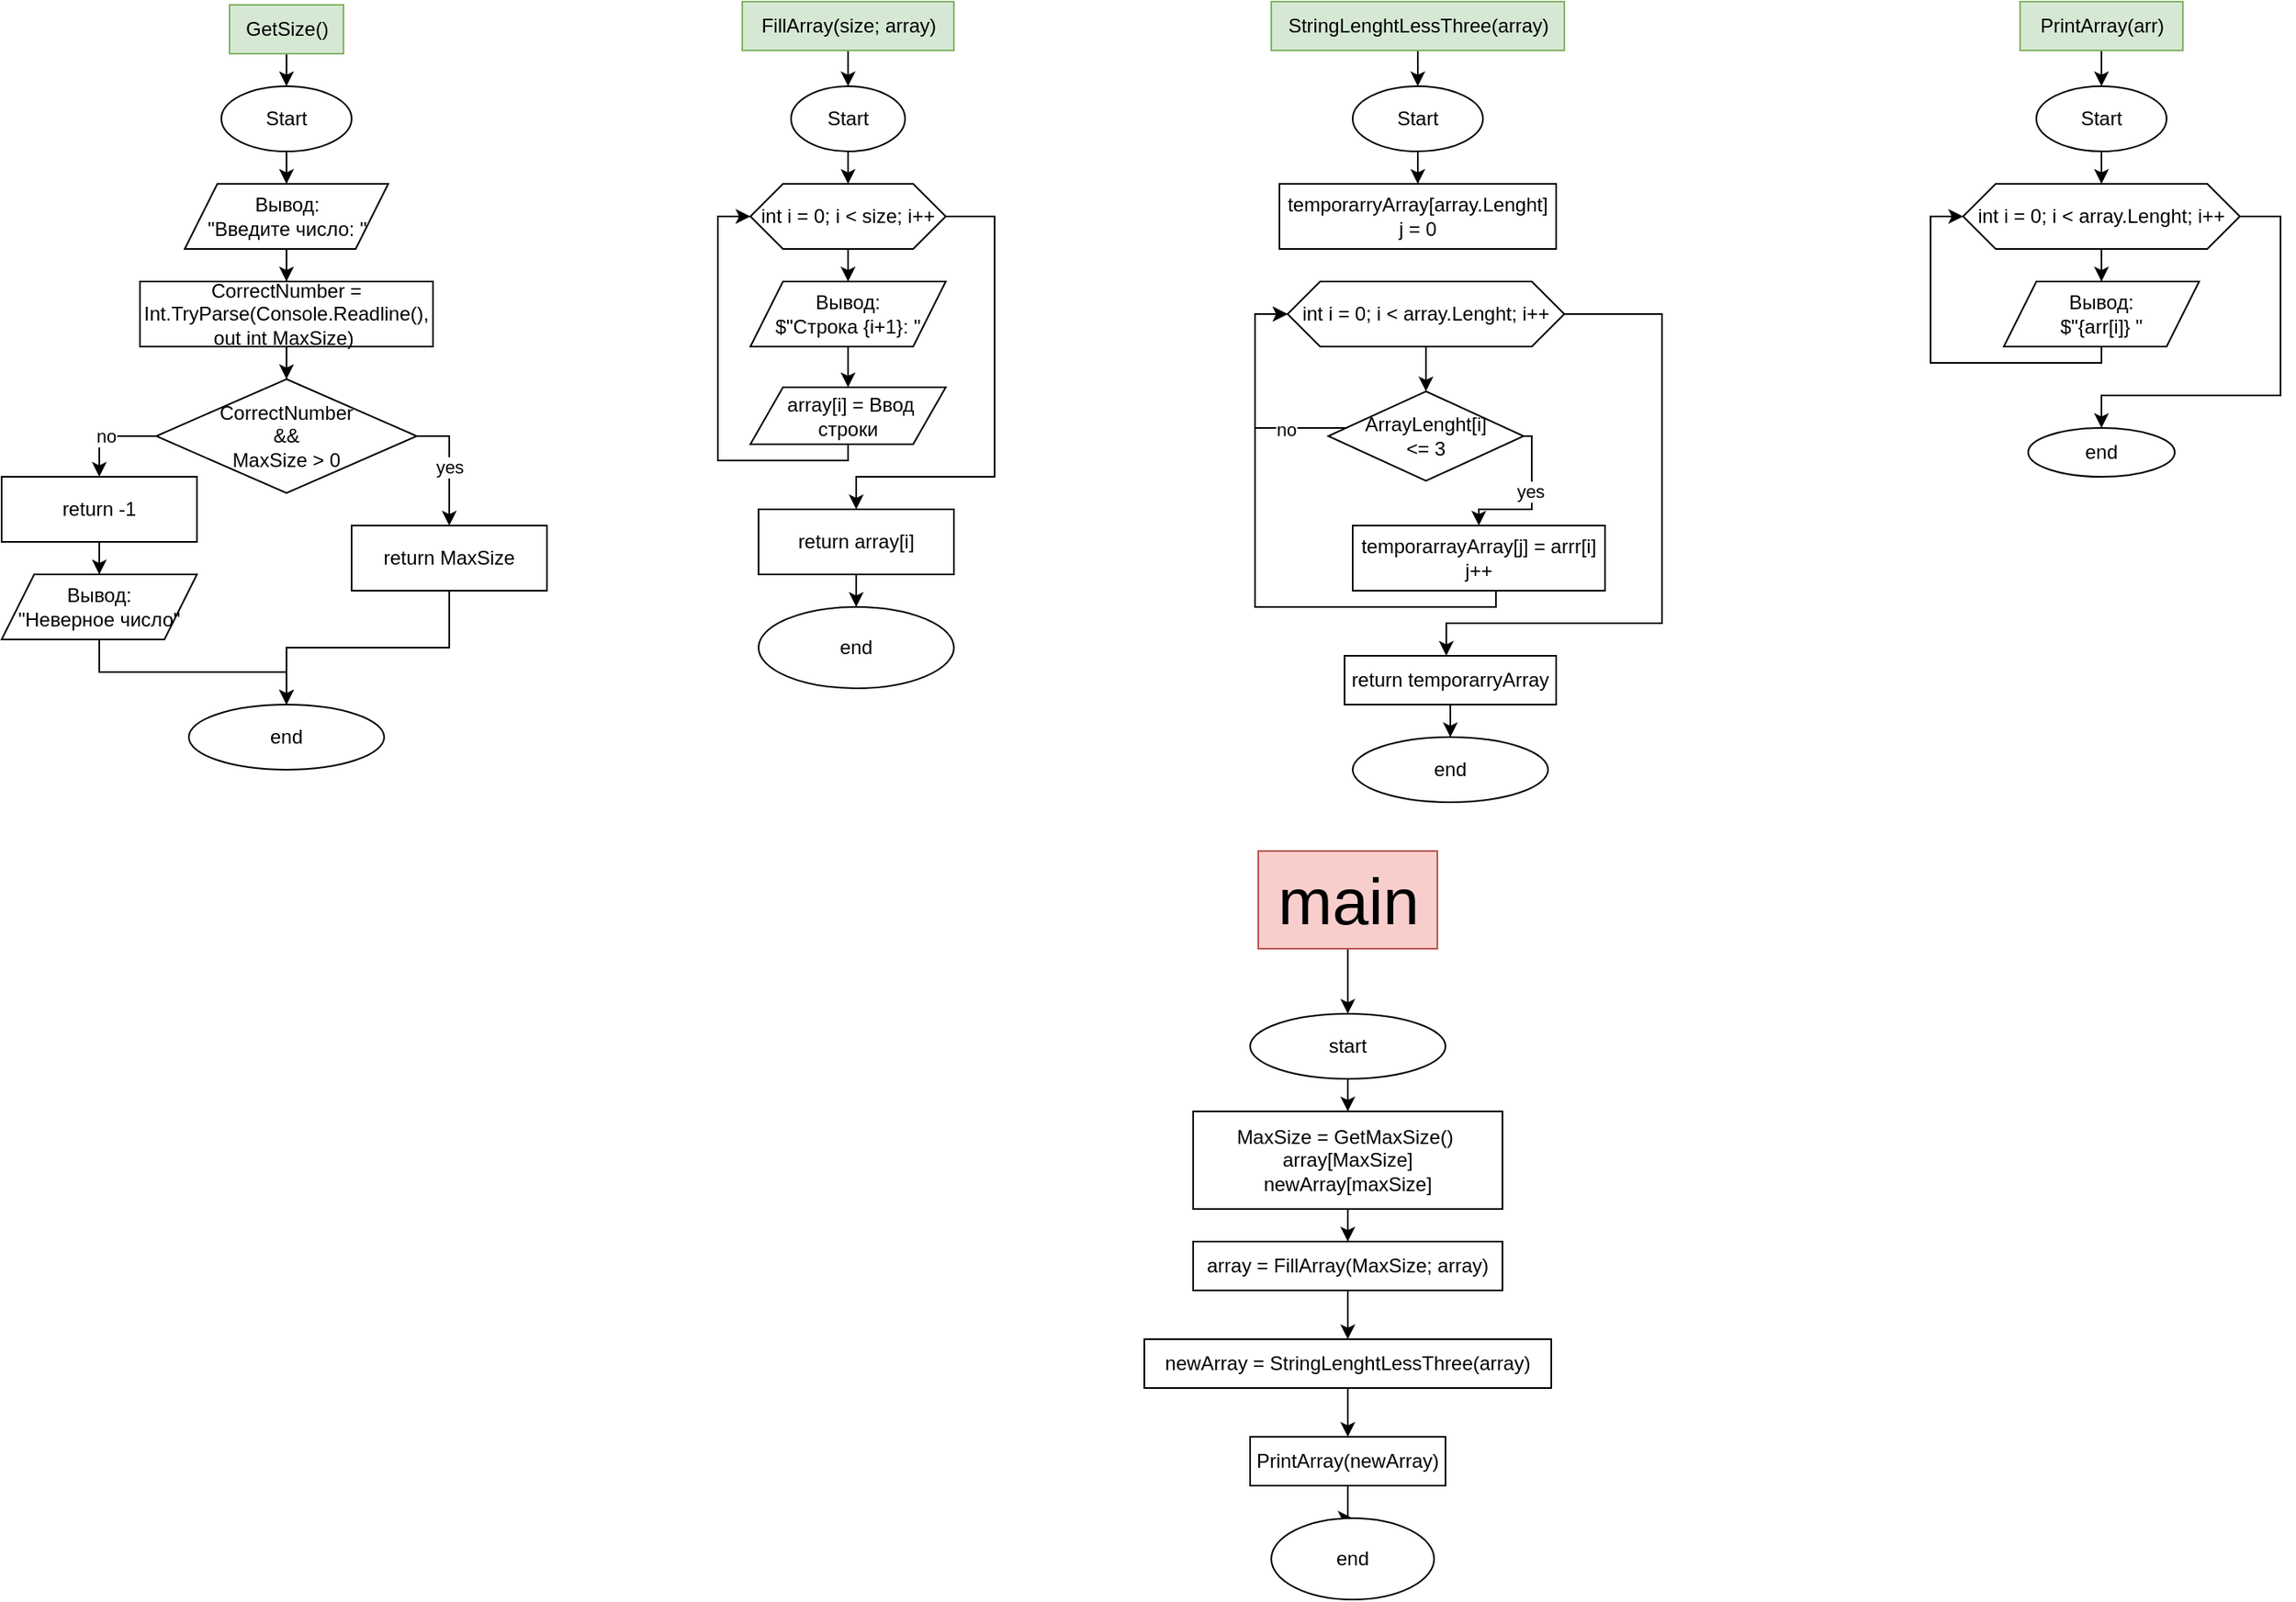 <mxfile version="21.1.8" type="device">
  <diagram name="Страница 1" id="Gpm1VOwC-fxdW-vNvqHI">
    <mxGraphModel dx="1750" dy="2162" grid="1" gridSize="10" guides="1" tooltips="1" connect="1" arrows="1" fold="1" page="1" pageScale="1" pageWidth="1654" pageHeight="1200" math="0" shadow="0">
      <root>
        <mxCell id="0" />
        <mxCell id="1" parent="0" />
        <mxCell id="OFGrTXWQW8-pZroq9YEu-17" value="" style="edgeStyle=orthogonalEdgeStyle;rounded=0;orthogonalLoop=1;jettySize=auto;html=1;" edge="1" parent="1" source="OFGrTXWQW8-pZroq9YEu-15">
          <mxGeometry relative="1" as="geometry">
            <mxPoint x="175" y="-1110" as="targetPoint" />
          </mxGeometry>
        </mxCell>
        <mxCell id="OFGrTXWQW8-pZroq9YEu-15" value="GetSize()" style="text;html=1;align=center;verticalAlign=middle;resizable=0;points=[];autosize=1;strokeColor=#82b366;fillColor=#d5e8d4;" vertex="1" parent="1">
          <mxGeometry x="140" y="-1160" width="70" height="30" as="geometry" />
        </mxCell>
        <mxCell id="OFGrTXWQW8-pZroq9YEu-19" value="" style="edgeStyle=orthogonalEdgeStyle;rounded=0;orthogonalLoop=1;jettySize=auto;html=1;" edge="1" parent="1" source="OFGrTXWQW8-pZroq9YEu-16" target="OFGrTXWQW8-pZroq9YEu-18">
          <mxGeometry relative="1" as="geometry" />
        </mxCell>
        <mxCell id="OFGrTXWQW8-pZroq9YEu-16" value="Start" style="ellipse;whiteSpace=wrap;html=1;" vertex="1" parent="1">
          <mxGeometry x="135" y="-1110" width="80" height="40" as="geometry" />
        </mxCell>
        <mxCell id="OFGrTXWQW8-pZroq9YEu-21" value="" style="edgeStyle=orthogonalEdgeStyle;rounded=0;orthogonalLoop=1;jettySize=auto;html=1;" edge="1" parent="1" source="OFGrTXWQW8-pZroq9YEu-18" target="OFGrTXWQW8-pZroq9YEu-20">
          <mxGeometry relative="1" as="geometry" />
        </mxCell>
        <mxCell id="OFGrTXWQW8-pZroq9YEu-18" value="Вывод:&lt;br&gt;&quot;Введите число: &quot;" style="shape=parallelogram;perimeter=parallelogramPerimeter;whiteSpace=wrap;html=1;fixedSize=1;" vertex="1" parent="1">
          <mxGeometry x="112.5" y="-1050" width="125" height="40" as="geometry" />
        </mxCell>
        <mxCell id="OFGrTXWQW8-pZroq9YEu-23" value="" style="edgeStyle=orthogonalEdgeStyle;rounded=0;orthogonalLoop=1;jettySize=auto;html=1;" edge="1" parent="1" source="OFGrTXWQW8-pZroq9YEu-20" target="OFGrTXWQW8-pZroq9YEu-22">
          <mxGeometry relative="1" as="geometry" />
        </mxCell>
        <mxCell id="OFGrTXWQW8-pZroq9YEu-20" value="CorrectNumber =&lt;br&gt;Int.TryParse(Console.Readline(), out int MaxSize)&lt;span style=&quot;white-space: pre;&quot;&gt;	&lt;/span&gt;" style="rounded=0;whiteSpace=wrap;html=1;" vertex="1" parent="1">
          <mxGeometry x="85" y="-990" width="180" height="40" as="geometry" />
        </mxCell>
        <mxCell id="OFGrTXWQW8-pZroq9YEu-25" style="edgeStyle=orthogonalEdgeStyle;rounded=0;orthogonalLoop=1;jettySize=auto;html=1;entryX=0.5;entryY=0;entryDx=0;entryDy=0;" edge="1" parent="1" source="OFGrTXWQW8-pZroq9YEu-22" target="OFGrTXWQW8-pZroq9YEu-24">
          <mxGeometry relative="1" as="geometry">
            <Array as="points">
              <mxPoint x="275" y="-895" />
            </Array>
          </mxGeometry>
        </mxCell>
        <mxCell id="OFGrTXWQW8-pZroq9YEu-26" value="yes" style="edgeLabel;html=1;align=center;verticalAlign=middle;resizable=0;points=[];" vertex="1" connectable="0" parent="OFGrTXWQW8-pZroq9YEu-25">
          <mxGeometry x="0.021" relative="1" as="geometry">
            <mxPoint as="offset" />
          </mxGeometry>
        </mxCell>
        <mxCell id="OFGrTXWQW8-pZroq9YEu-29" style="edgeStyle=orthogonalEdgeStyle;rounded=0;orthogonalLoop=1;jettySize=auto;html=1;exitX=0;exitY=0.5;exitDx=0;exitDy=0;entryX=0.5;entryY=0;entryDx=0;entryDy=0;" edge="1" parent="1" source="OFGrTXWQW8-pZroq9YEu-22" target="OFGrTXWQW8-pZroq9YEu-28">
          <mxGeometry relative="1" as="geometry" />
        </mxCell>
        <mxCell id="OFGrTXWQW8-pZroq9YEu-34" value="no" style="edgeLabel;html=1;align=center;verticalAlign=middle;resizable=0;points=[];" vertex="1" connectable="0" parent="OFGrTXWQW8-pZroq9YEu-29">
          <mxGeometry x="0.033" relative="1" as="geometry">
            <mxPoint as="offset" />
          </mxGeometry>
        </mxCell>
        <mxCell id="OFGrTXWQW8-pZroq9YEu-22" value="CorrectNumber&lt;br&gt;&amp;amp;&amp;amp;&lt;br&gt;MaxSize &amp;gt; 0" style="rhombus;whiteSpace=wrap;html=1;" vertex="1" parent="1">
          <mxGeometry x="95" y="-930" width="160" height="70" as="geometry" />
        </mxCell>
        <mxCell id="OFGrTXWQW8-pZroq9YEu-33" style="edgeStyle=orthogonalEdgeStyle;rounded=0;orthogonalLoop=1;jettySize=auto;html=1;entryX=0.5;entryY=0;entryDx=0;entryDy=0;" edge="1" parent="1" source="OFGrTXWQW8-pZroq9YEu-24" target="OFGrTXWQW8-pZroq9YEu-27">
          <mxGeometry relative="1" as="geometry" />
        </mxCell>
        <mxCell id="OFGrTXWQW8-pZroq9YEu-24" value="return MaxSize" style="rounded=0;whiteSpace=wrap;html=1;" vertex="1" parent="1">
          <mxGeometry x="215" y="-840" width="120" height="40" as="geometry" />
        </mxCell>
        <mxCell id="OFGrTXWQW8-pZroq9YEu-27" value="end" style="ellipse;whiteSpace=wrap;html=1;" vertex="1" parent="1">
          <mxGeometry x="115" y="-730" width="120" height="40" as="geometry" />
        </mxCell>
        <mxCell id="OFGrTXWQW8-pZroq9YEu-31" value="" style="edgeStyle=orthogonalEdgeStyle;rounded=0;orthogonalLoop=1;jettySize=auto;html=1;" edge="1" parent="1" source="OFGrTXWQW8-pZroq9YEu-28" target="OFGrTXWQW8-pZroq9YEu-30">
          <mxGeometry relative="1" as="geometry" />
        </mxCell>
        <mxCell id="OFGrTXWQW8-pZroq9YEu-28" value="return -1" style="rounded=0;whiteSpace=wrap;html=1;" vertex="1" parent="1">
          <mxGeometry y="-870" width="120" height="40" as="geometry" />
        </mxCell>
        <mxCell id="OFGrTXWQW8-pZroq9YEu-32" style="edgeStyle=orthogonalEdgeStyle;rounded=0;orthogonalLoop=1;jettySize=auto;html=1;entryX=0.5;entryY=0;entryDx=0;entryDy=0;" edge="1" parent="1" source="OFGrTXWQW8-pZroq9YEu-30" target="OFGrTXWQW8-pZroq9YEu-27">
          <mxGeometry relative="1" as="geometry" />
        </mxCell>
        <mxCell id="OFGrTXWQW8-pZroq9YEu-30" value="Вывод:&lt;br&gt;&quot;Неверное число&quot;" style="shape=parallelogram;perimeter=parallelogramPerimeter;whiteSpace=wrap;html=1;fixedSize=1;" vertex="1" parent="1">
          <mxGeometry y="-810" width="120" height="40" as="geometry" />
        </mxCell>
        <mxCell id="OFGrTXWQW8-pZroq9YEu-37" value="" style="edgeStyle=orthogonalEdgeStyle;rounded=0;orthogonalLoop=1;jettySize=auto;html=1;" edge="1" parent="1" source="OFGrTXWQW8-pZroq9YEu-35" target="OFGrTXWQW8-pZroq9YEu-36">
          <mxGeometry relative="1" as="geometry" />
        </mxCell>
        <mxCell id="OFGrTXWQW8-pZroq9YEu-35" value="FillArray(size; array)" style="text;html=1;align=center;verticalAlign=middle;resizable=0;points=[];autosize=1;strokeColor=#82b366;fillColor=#d5e8d4;" vertex="1" parent="1">
          <mxGeometry x="455" y="-1162" width="130" height="30" as="geometry" />
        </mxCell>
        <mxCell id="OFGrTXWQW8-pZroq9YEu-40" value="" style="edgeStyle=orthogonalEdgeStyle;rounded=0;orthogonalLoop=1;jettySize=auto;html=1;" edge="1" parent="1" source="OFGrTXWQW8-pZroq9YEu-36" target="OFGrTXWQW8-pZroq9YEu-38">
          <mxGeometry relative="1" as="geometry" />
        </mxCell>
        <mxCell id="OFGrTXWQW8-pZroq9YEu-36" value="Start" style="ellipse;whiteSpace=wrap;html=1;" vertex="1" parent="1">
          <mxGeometry x="485" y="-1110" width="70" height="40" as="geometry" />
        </mxCell>
        <mxCell id="OFGrTXWQW8-pZroq9YEu-42" value="" style="edgeStyle=orthogonalEdgeStyle;rounded=0;orthogonalLoop=1;jettySize=auto;html=1;" edge="1" parent="1" source="OFGrTXWQW8-pZroq9YEu-38" target="OFGrTXWQW8-pZroq9YEu-41">
          <mxGeometry relative="1" as="geometry" />
        </mxCell>
        <mxCell id="OFGrTXWQW8-pZroq9YEu-48" style="edgeStyle=orthogonalEdgeStyle;rounded=0;orthogonalLoop=1;jettySize=auto;html=1;entryX=0.5;entryY=0;entryDx=0;entryDy=0;" edge="1" parent="1" source="OFGrTXWQW8-pZroq9YEu-38" target="OFGrTXWQW8-pZroq9YEu-47">
          <mxGeometry relative="1" as="geometry">
            <Array as="points">
              <mxPoint x="610" y="-1030" />
              <mxPoint x="610" y="-870" />
              <mxPoint x="525" y="-870" />
            </Array>
          </mxGeometry>
        </mxCell>
        <mxCell id="OFGrTXWQW8-pZroq9YEu-38" value="int i = 0; i &amp;lt; size; i++" style="shape=hexagon;perimeter=hexagonPerimeter2;whiteSpace=wrap;html=1;fixedSize=1;" vertex="1" parent="1">
          <mxGeometry x="460" y="-1050" width="120" height="40" as="geometry" />
        </mxCell>
        <mxCell id="OFGrTXWQW8-pZroq9YEu-44" value="" style="edgeStyle=orthogonalEdgeStyle;rounded=0;orthogonalLoop=1;jettySize=auto;html=1;" edge="1" parent="1" source="OFGrTXWQW8-pZroq9YEu-41" target="OFGrTXWQW8-pZroq9YEu-43">
          <mxGeometry relative="1" as="geometry" />
        </mxCell>
        <mxCell id="OFGrTXWQW8-pZroq9YEu-41" value="Вывод:&lt;br&gt;$&quot;Строка {i+1}: &quot;" style="shape=parallelogram;perimeter=parallelogramPerimeter;whiteSpace=wrap;html=1;fixedSize=1;" vertex="1" parent="1">
          <mxGeometry x="460" y="-990" width="120" height="40" as="geometry" />
        </mxCell>
        <mxCell id="OFGrTXWQW8-pZroq9YEu-45" style="edgeStyle=orthogonalEdgeStyle;rounded=0;orthogonalLoop=1;jettySize=auto;html=1;entryX=0;entryY=0.5;entryDx=0;entryDy=0;" edge="1" parent="1" source="OFGrTXWQW8-pZroq9YEu-43" target="OFGrTXWQW8-pZroq9YEu-38">
          <mxGeometry relative="1" as="geometry">
            <Array as="points">
              <mxPoint x="520" y="-880" />
              <mxPoint x="440" y="-880" />
              <mxPoint x="440" y="-1030" />
            </Array>
          </mxGeometry>
        </mxCell>
        <mxCell id="OFGrTXWQW8-pZroq9YEu-43" value="&amp;nbsp;array[i] = Ввод строки" style="shape=parallelogram;perimeter=parallelogramPerimeter;whiteSpace=wrap;html=1;fixedSize=1;" vertex="1" parent="1">
          <mxGeometry x="460" y="-925" width="120" height="35" as="geometry" />
        </mxCell>
        <mxCell id="OFGrTXWQW8-pZroq9YEu-50" value="" style="edgeStyle=orthogonalEdgeStyle;rounded=0;orthogonalLoop=1;jettySize=auto;html=1;" edge="1" parent="1" source="OFGrTXWQW8-pZroq9YEu-47" target="OFGrTXWQW8-pZroq9YEu-49">
          <mxGeometry relative="1" as="geometry" />
        </mxCell>
        <mxCell id="OFGrTXWQW8-pZroq9YEu-47" value="return array[i]" style="rounded=0;whiteSpace=wrap;html=1;" vertex="1" parent="1">
          <mxGeometry x="465" y="-850" width="120" height="40" as="geometry" />
        </mxCell>
        <mxCell id="OFGrTXWQW8-pZroq9YEu-49" value="end" style="ellipse;whiteSpace=wrap;html=1;" vertex="1" parent="1">
          <mxGeometry x="465" y="-790" width="120" height="50" as="geometry" />
        </mxCell>
        <mxCell id="OFGrTXWQW8-pZroq9YEu-53" value="" style="edgeStyle=orthogonalEdgeStyle;rounded=0;orthogonalLoop=1;jettySize=auto;html=1;" edge="1" parent="1" source="OFGrTXWQW8-pZroq9YEu-51" target="OFGrTXWQW8-pZroq9YEu-52">
          <mxGeometry relative="1" as="geometry" />
        </mxCell>
        <mxCell id="OFGrTXWQW8-pZroq9YEu-51" value="StringLenghtLessThree(array)" style="text;html=1;align=center;verticalAlign=middle;resizable=0;points=[];autosize=1;strokeColor=#82b366;fillColor=#d5e8d4;" vertex="1" parent="1">
          <mxGeometry x="780" y="-1162" width="180" height="30" as="geometry" />
        </mxCell>
        <mxCell id="OFGrTXWQW8-pZroq9YEu-55" value="" style="edgeStyle=orthogonalEdgeStyle;rounded=0;orthogonalLoop=1;jettySize=auto;html=1;" edge="1" parent="1" source="OFGrTXWQW8-pZroq9YEu-52" target="OFGrTXWQW8-pZroq9YEu-54">
          <mxGeometry relative="1" as="geometry" />
        </mxCell>
        <mxCell id="OFGrTXWQW8-pZroq9YEu-52" value="Start" style="ellipse;whiteSpace=wrap;html=1;" vertex="1" parent="1">
          <mxGeometry x="830" y="-1110" width="80" height="40" as="geometry" />
        </mxCell>
        <mxCell id="OFGrTXWQW8-pZroq9YEu-54" value="temporarryArray[array.Lenght]&lt;br&gt;j = 0" style="rounded=0;whiteSpace=wrap;html=1;" vertex="1" parent="1">
          <mxGeometry x="785" y="-1050" width="170" height="40" as="geometry" />
        </mxCell>
        <mxCell id="OFGrTXWQW8-pZroq9YEu-58" value="" style="edgeStyle=orthogonalEdgeStyle;rounded=0;orthogonalLoop=1;jettySize=auto;html=1;" edge="1" parent="1" source="OFGrTXWQW8-pZroq9YEu-56" target="OFGrTXWQW8-pZroq9YEu-57">
          <mxGeometry relative="1" as="geometry" />
        </mxCell>
        <mxCell id="OFGrTXWQW8-pZroq9YEu-66" style="edgeStyle=orthogonalEdgeStyle;rounded=0;orthogonalLoop=1;jettySize=auto;html=1;entryX=0.5;entryY=0;entryDx=0;entryDy=0;" edge="1" parent="1" source="OFGrTXWQW8-pZroq9YEu-56">
          <mxGeometry relative="1" as="geometry">
            <mxPoint x="887.5" y="-760" as="targetPoint" />
            <Array as="points">
              <mxPoint x="1020" y="-970" />
              <mxPoint x="1020" y="-780" />
              <mxPoint x="888" y="-780" />
            </Array>
          </mxGeometry>
        </mxCell>
        <mxCell id="OFGrTXWQW8-pZroq9YEu-56" value="int i = 0; i &amp;lt; array.Lenght; i++" style="shape=hexagon;perimeter=hexagonPerimeter2;whiteSpace=wrap;html=1;fixedSize=1;" vertex="1" parent="1">
          <mxGeometry x="790" y="-990" width="170" height="40" as="geometry" />
        </mxCell>
        <mxCell id="OFGrTXWQW8-pZroq9YEu-60" style="edgeStyle=orthogonalEdgeStyle;rounded=0;orthogonalLoop=1;jettySize=auto;html=1;entryX=0.5;entryY=0;entryDx=0;entryDy=0;" edge="1" parent="1" source="OFGrTXWQW8-pZroq9YEu-57" target="OFGrTXWQW8-pZroq9YEu-59">
          <mxGeometry relative="1" as="geometry">
            <Array as="points">
              <mxPoint x="940" y="-895" />
              <mxPoint x="940" y="-850" />
              <mxPoint x="908" y="-850" />
            </Array>
          </mxGeometry>
        </mxCell>
        <mxCell id="OFGrTXWQW8-pZroq9YEu-61" value="yes" style="edgeLabel;html=1;align=center;verticalAlign=middle;resizable=0;points=[];" vertex="1" connectable="0" parent="OFGrTXWQW8-pZroq9YEu-60">
          <mxGeometry x="-0.172" y="-1" relative="1" as="geometry">
            <mxPoint as="offset" />
          </mxGeometry>
        </mxCell>
        <mxCell id="OFGrTXWQW8-pZroq9YEu-62" style="edgeStyle=orthogonalEdgeStyle;rounded=0;orthogonalLoop=1;jettySize=auto;html=1;entryX=0;entryY=0.5;entryDx=0;entryDy=0;" edge="1" parent="1" source="OFGrTXWQW8-pZroq9YEu-57" target="OFGrTXWQW8-pZroq9YEu-56">
          <mxGeometry relative="1" as="geometry">
            <Array as="points">
              <mxPoint x="770" y="-900" />
              <mxPoint x="770" y="-970" />
            </Array>
          </mxGeometry>
        </mxCell>
        <mxCell id="OFGrTXWQW8-pZroq9YEu-63" value="no" style="edgeLabel;html=1;align=center;verticalAlign=middle;resizable=0;points=[];" vertex="1" connectable="0" parent="OFGrTXWQW8-pZroq9YEu-62">
          <mxGeometry x="-0.496" y="1" relative="1" as="geometry">
            <mxPoint as="offset" />
          </mxGeometry>
        </mxCell>
        <mxCell id="OFGrTXWQW8-pZroq9YEu-57" value="ArrayLenght[i] &lt;br&gt;&amp;lt;= 3" style="rhombus;whiteSpace=wrap;html=1;" vertex="1" parent="1">
          <mxGeometry x="815" y="-922.5" width="120" height="55" as="geometry" />
        </mxCell>
        <mxCell id="OFGrTXWQW8-pZroq9YEu-64" style="edgeStyle=orthogonalEdgeStyle;rounded=0;orthogonalLoop=1;jettySize=auto;html=1;entryX=0;entryY=0.5;entryDx=0;entryDy=0;" edge="1" parent="1" source="OFGrTXWQW8-pZroq9YEu-59" target="OFGrTXWQW8-pZroq9YEu-56">
          <mxGeometry relative="1" as="geometry">
            <Array as="points">
              <mxPoint x="918" y="-790" />
              <mxPoint x="770" y="-790" />
              <mxPoint x="770" y="-970" />
            </Array>
          </mxGeometry>
        </mxCell>
        <mxCell id="OFGrTXWQW8-pZroq9YEu-59" value="temporarrayArray[j] = arrr[i]&lt;br&gt;j++" style="rounded=0;whiteSpace=wrap;html=1;" vertex="1" parent="1">
          <mxGeometry x="830" y="-840" width="155" height="40" as="geometry" />
        </mxCell>
        <mxCell id="OFGrTXWQW8-pZroq9YEu-69" value="" style="edgeStyle=orthogonalEdgeStyle;rounded=0;orthogonalLoop=1;jettySize=auto;html=1;" edge="1" parent="1" source="OFGrTXWQW8-pZroq9YEu-67" target="OFGrTXWQW8-pZroq9YEu-68">
          <mxGeometry relative="1" as="geometry" />
        </mxCell>
        <mxCell id="OFGrTXWQW8-pZroq9YEu-67" value="return temporarryArray" style="rounded=0;whiteSpace=wrap;html=1;" vertex="1" parent="1">
          <mxGeometry x="825" y="-760" width="130" height="30" as="geometry" />
        </mxCell>
        <mxCell id="OFGrTXWQW8-pZroq9YEu-68" value="end" style="ellipse;whiteSpace=wrap;html=1;" vertex="1" parent="1">
          <mxGeometry x="830" y="-710" width="120" height="40" as="geometry" />
        </mxCell>
        <mxCell id="OFGrTXWQW8-pZroq9YEu-72" value="" style="edgeStyle=orthogonalEdgeStyle;rounded=0;orthogonalLoop=1;jettySize=auto;html=1;" edge="1" parent="1" source="OFGrTXWQW8-pZroq9YEu-70" target="OFGrTXWQW8-pZroq9YEu-71">
          <mxGeometry relative="1" as="geometry" />
        </mxCell>
        <mxCell id="OFGrTXWQW8-pZroq9YEu-70" value="PrintArray(arr)" style="text;html=1;align=center;verticalAlign=middle;resizable=0;points=[];autosize=1;strokeColor=#82b366;fillColor=#d5e8d4;" vertex="1" parent="1">
          <mxGeometry x="1240" y="-1162" width="100" height="30" as="geometry" />
        </mxCell>
        <mxCell id="OFGrTXWQW8-pZroq9YEu-74" value="" style="edgeStyle=orthogonalEdgeStyle;rounded=0;orthogonalLoop=1;jettySize=auto;html=1;" edge="1" parent="1" source="OFGrTXWQW8-pZroq9YEu-71" target="OFGrTXWQW8-pZroq9YEu-73">
          <mxGeometry relative="1" as="geometry" />
        </mxCell>
        <mxCell id="OFGrTXWQW8-pZroq9YEu-71" value="Start" style="ellipse;whiteSpace=wrap;html=1;" vertex="1" parent="1">
          <mxGeometry x="1250" y="-1110" width="80" height="40" as="geometry" />
        </mxCell>
        <mxCell id="OFGrTXWQW8-pZroq9YEu-76" value="" style="edgeStyle=orthogonalEdgeStyle;rounded=0;orthogonalLoop=1;jettySize=auto;html=1;" edge="1" parent="1" source="OFGrTXWQW8-pZroq9YEu-73" target="OFGrTXWQW8-pZroq9YEu-75">
          <mxGeometry relative="1" as="geometry" />
        </mxCell>
        <mxCell id="OFGrTXWQW8-pZroq9YEu-79" style="edgeStyle=orthogonalEdgeStyle;rounded=0;orthogonalLoop=1;jettySize=auto;html=1;entryX=0.5;entryY=0;entryDx=0;entryDy=0;" edge="1" parent="1" source="OFGrTXWQW8-pZroq9YEu-73" target="OFGrTXWQW8-pZroq9YEu-78">
          <mxGeometry relative="1" as="geometry">
            <Array as="points">
              <mxPoint x="1400" y="-1030" />
              <mxPoint x="1400" y="-920" />
              <mxPoint x="1290" y="-920" />
            </Array>
          </mxGeometry>
        </mxCell>
        <mxCell id="OFGrTXWQW8-pZroq9YEu-73" value="int i = 0; i &amp;lt; array.Lenght; i++" style="shape=hexagon;perimeter=hexagonPerimeter2;whiteSpace=wrap;html=1;fixedSize=1;" vertex="1" parent="1">
          <mxGeometry x="1205" y="-1050" width="170" height="40" as="geometry" />
        </mxCell>
        <mxCell id="OFGrTXWQW8-pZroq9YEu-77" style="edgeStyle=orthogonalEdgeStyle;rounded=0;orthogonalLoop=1;jettySize=auto;html=1;entryX=0;entryY=0.5;entryDx=0;entryDy=0;" edge="1" parent="1" source="OFGrTXWQW8-pZroq9YEu-75" target="OFGrTXWQW8-pZroq9YEu-73">
          <mxGeometry relative="1" as="geometry">
            <Array as="points">
              <mxPoint x="1290" y="-940" />
              <mxPoint x="1185" y="-940" />
              <mxPoint x="1185" y="-1030" />
            </Array>
          </mxGeometry>
        </mxCell>
        <mxCell id="OFGrTXWQW8-pZroq9YEu-75" value="Вывод:&lt;br&gt;$&quot;{arr[i]} &quot;" style="shape=parallelogram;perimeter=parallelogramPerimeter;whiteSpace=wrap;html=1;fixedSize=1;" vertex="1" parent="1">
          <mxGeometry x="1230" y="-990" width="120" height="40" as="geometry" />
        </mxCell>
        <mxCell id="OFGrTXWQW8-pZroq9YEu-78" value="end" style="ellipse;whiteSpace=wrap;html=1;" vertex="1" parent="1">
          <mxGeometry x="1245" y="-900" width="90" height="30" as="geometry" />
        </mxCell>
        <mxCell id="OFGrTXWQW8-pZroq9YEu-91" style="edgeStyle=orthogonalEdgeStyle;rounded=0;orthogonalLoop=1;jettySize=auto;html=1;" edge="1" parent="1" source="OFGrTXWQW8-pZroq9YEu-82" target="OFGrTXWQW8-pZroq9YEu-83">
          <mxGeometry relative="1" as="geometry" />
        </mxCell>
        <mxCell id="OFGrTXWQW8-pZroq9YEu-82" value="&lt;font style=&quot;font-size: 40px;&quot;&gt;main&lt;/font&gt;" style="text;html=1;align=center;verticalAlign=middle;resizable=0;points=[];autosize=1;strokeColor=#b85450;fillColor=#f8cecc;" vertex="1" parent="1">
          <mxGeometry x="772" y="-640" width="110" height="60" as="geometry" />
        </mxCell>
        <mxCell id="OFGrTXWQW8-pZroq9YEu-85" value="" style="edgeStyle=orthogonalEdgeStyle;rounded=0;orthogonalLoop=1;jettySize=auto;html=1;" edge="1" parent="1" source="OFGrTXWQW8-pZroq9YEu-83" target="OFGrTXWQW8-pZroq9YEu-84">
          <mxGeometry relative="1" as="geometry" />
        </mxCell>
        <mxCell id="OFGrTXWQW8-pZroq9YEu-83" value="start" style="ellipse;whiteSpace=wrap;html=1;" vertex="1" parent="1">
          <mxGeometry x="767" y="-540" width="120" height="40" as="geometry" />
        </mxCell>
        <mxCell id="OFGrTXWQW8-pZroq9YEu-87" value="" style="edgeStyle=orthogonalEdgeStyle;rounded=0;orthogonalLoop=1;jettySize=auto;html=1;" edge="1" parent="1" source="OFGrTXWQW8-pZroq9YEu-84" target="OFGrTXWQW8-pZroq9YEu-86">
          <mxGeometry relative="1" as="geometry" />
        </mxCell>
        <mxCell id="OFGrTXWQW8-pZroq9YEu-84" value="MaxSize = GetMaxSize()&amp;nbsp;&lt;br&gt;array[MaxSize]&lt;br&gt;newArray[maxSize]" style="rounded=0;whiteSpace=wrap;html=1;" vertex="1" parent="1">
          <mxGeometry x="732" y="-480" width="190" height="60" as="geometry" />
        </mxCell>
        <mxCell id="OFGrTXWQW8-pZroq9YEu-89" value="" style="edgeStyle=orthogonalEdgeStyle;rounded=0;orthogonalLoop=1;jettySize=auto;html=1;" edge="1" parent="1" source="OFGrTXWQW8-pZroq9YEu-86" target="OFGrTXWQW8-pZroq9YEu-88">
          <mxGeometry relative="1" as="geometry" />
        </mxCell>
        <mxCell id="OFGrTXWQW8-pZroq9YEu-86" value="array =&amp;nbsp;FillArray(MaxSize; array)" style="rounded=0;whiteSpace=wrap;html=1;" vertex="1" parent="1">
          <mxGeometry x="732" y="-400" width="190" height="30" as="geometry" />
        </mxCell>
        <mxCell id="OFGrTXWQW8-pZroq9YEu-93" value="" style="edgeStyle=orthogonalEdgeStyle;rounded=0;orthogonalLoop=1;jettySize=auto;html=1;" edge="1" parent="1" source="OFGrTXWQW8-pZroq9YEu-88" target="OFGrTXWQW8-pZroq9YEu-92">
          <mxGeometry relative="1" as="geometry" />
        </mxCell>
        <mxCell id="OFGrTXWQW8-pZroq9YEu-88" value="newArray =&amp;nbsp;StringLenghtLessThree(array)" style="rounded=0;whiteSpace=wrap;html=1;" vertex="1" parent="1">
          <mxGeometry x="702" y="-340" width="250" height="30" as="geometry" />
        </mxCell>
        <mxCell id="OFGrTXWQW8-pZroq9YEu-95" value="" style="edgeStyle=orthogonalEdgeStyle;rounded=0;orthogonalLoop=1;jettySize=auto;html=1;" edge="1" parent="1" source="OFGrTXWQW8-pZroq9YEu-92" target="OFGrTXWQW8-pZroq9YEu-94">
          <mxGeometry relative="1" as="geometry" />
        </mxCell>
        <mxCell id="OFGrTXWQW8-pZroq9YEu-92" value="PrintArray(newArray)" style="rounded=0;whiteSpace=wrap;html=1;" vertex="1" parent="1">
          <mxGeometry x="767" y="-280" width="120" height="30" as="geometry" />
        </mxCell>
        <mxCell id="OFGrTXWQW8-pZroq9YEu-94" value="end" style="ellipse;whiteSpace=wrap;html=1;" vertex="1" parent="1">
          <mxGeometry x="780" y="-230" width="100" height="50" as="geometry" />
        </mxCell>
      </root>
    </mxGraphModel>
  </diagram>
</mxfile>
